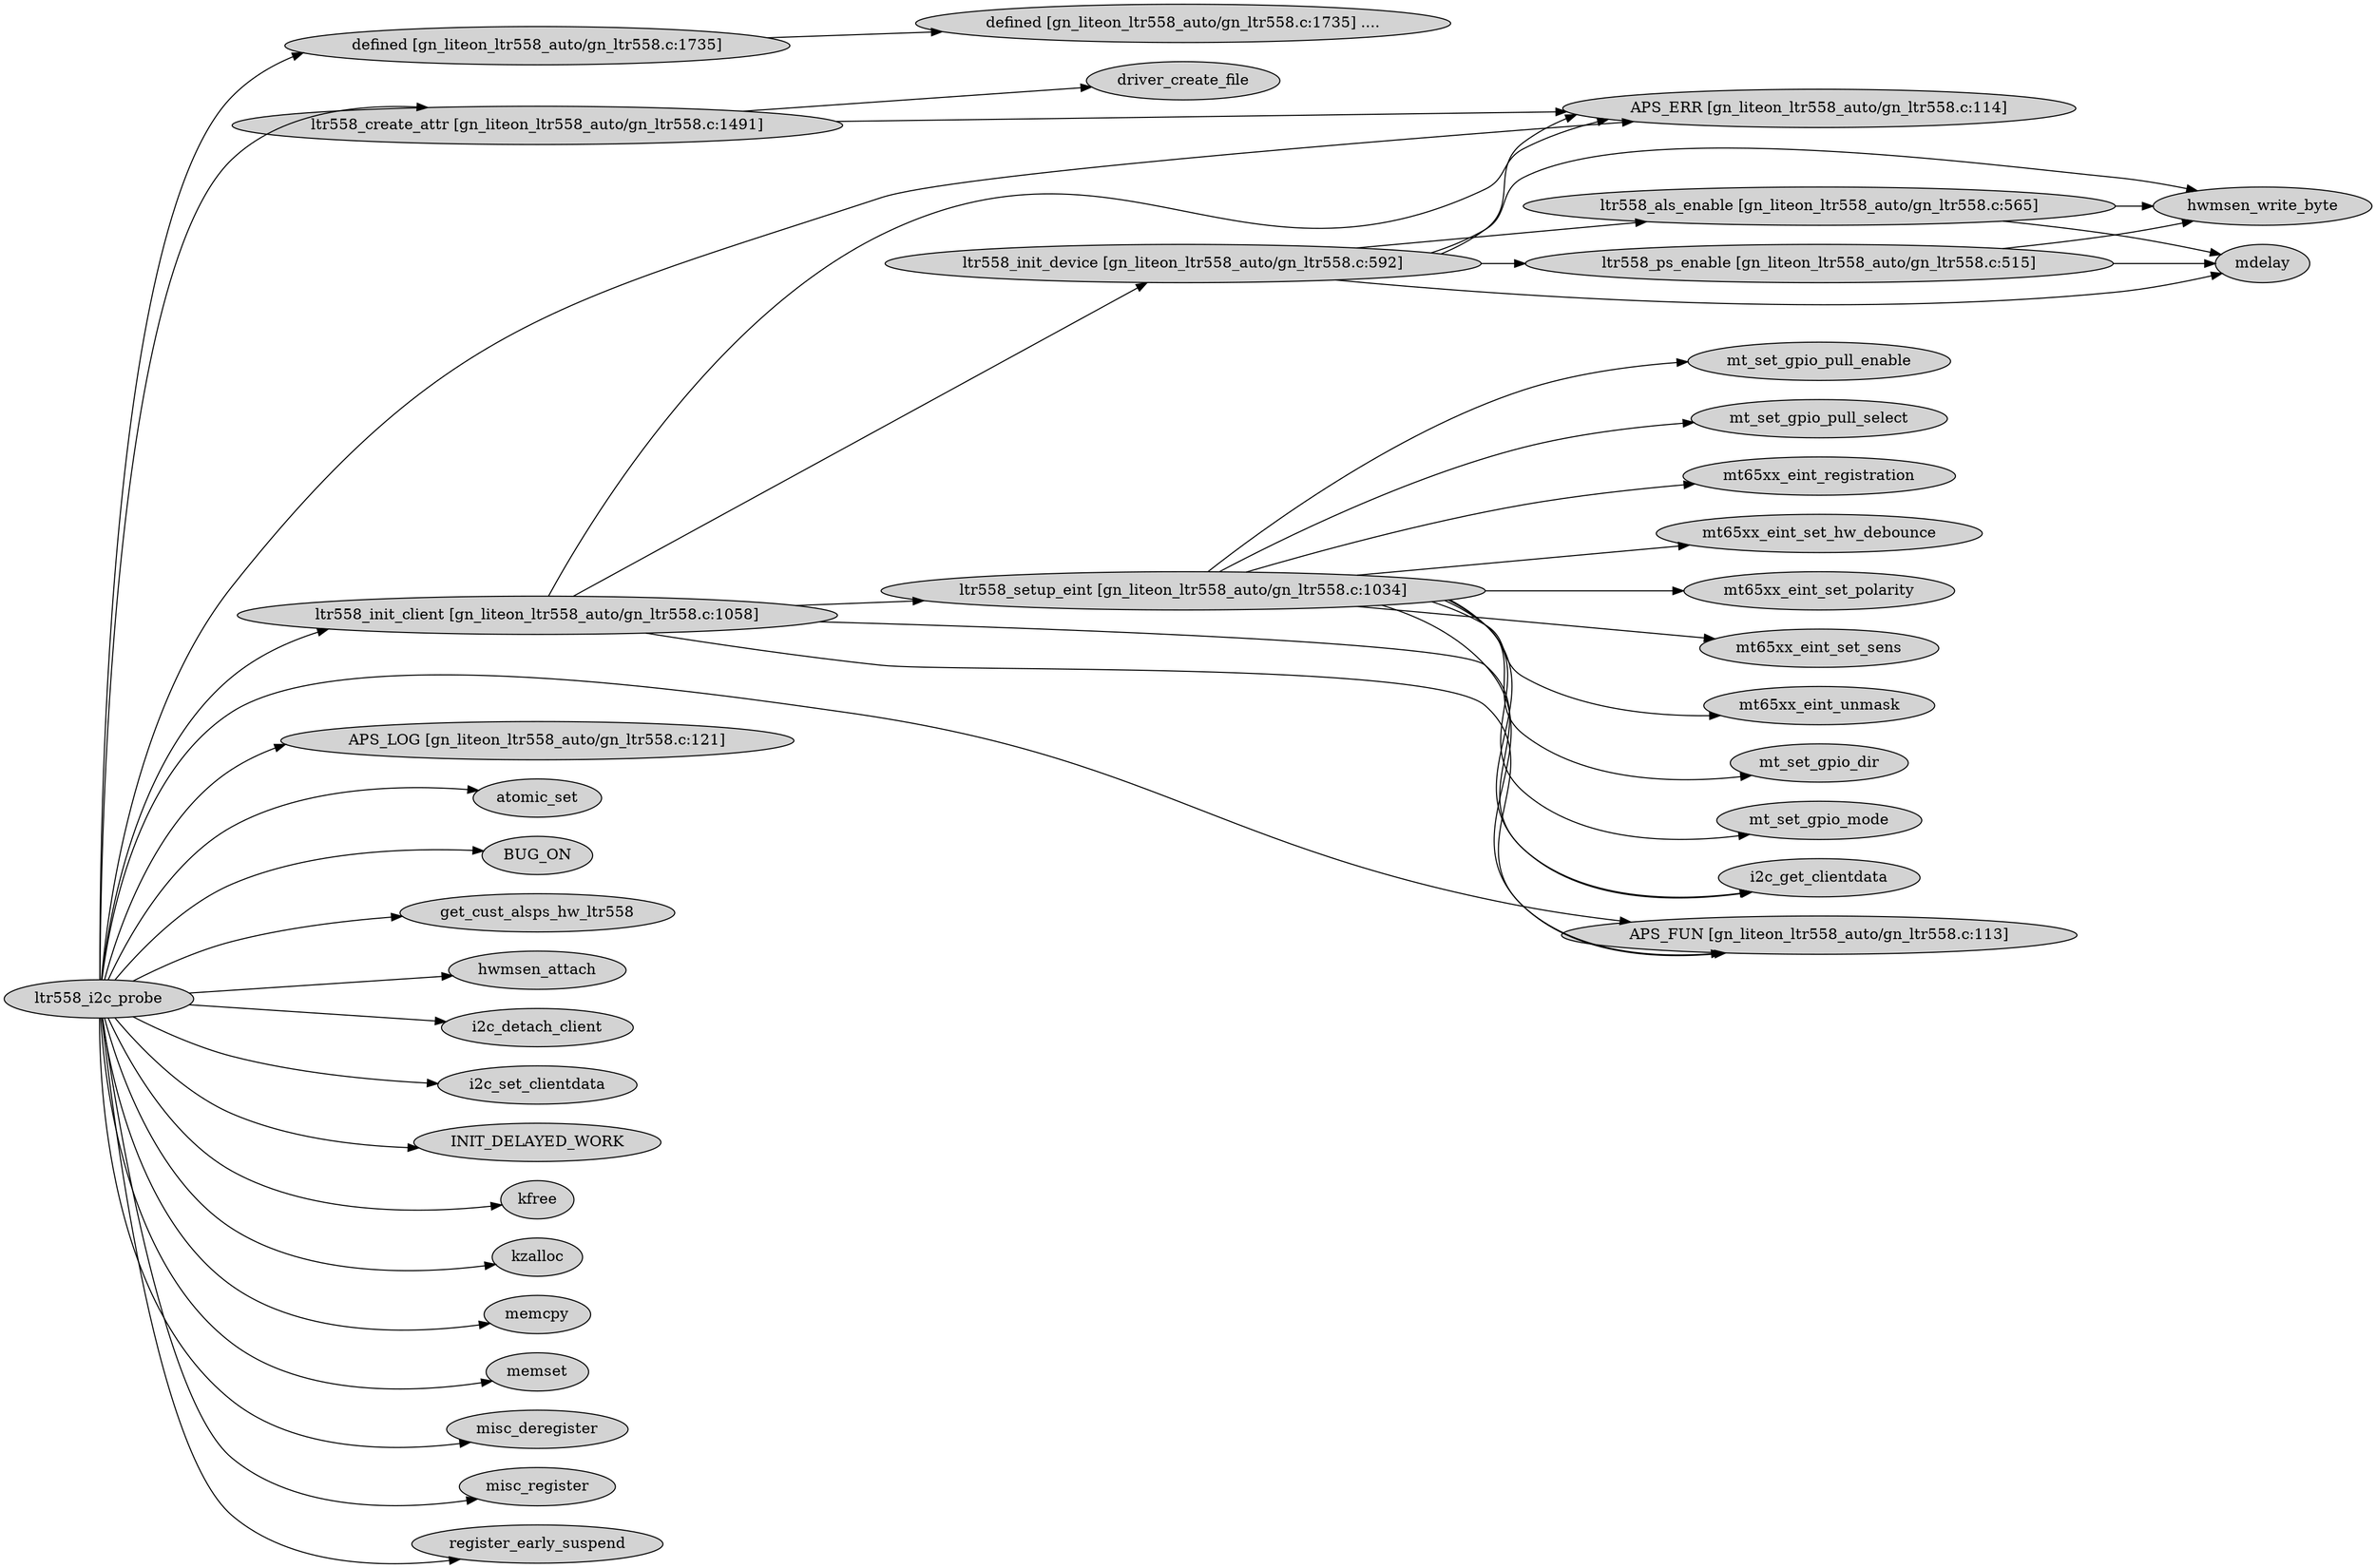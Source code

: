 digraph G{
	rankdir=LR;
	ratio=fill;
	node [style=filled]

	"defined [gn_liteon_ltr558_auto/gn_ltr558.c:1735]" -> "defined [gn_liteon_ltr558_auto/gn_ltr558.c:1735] ....";
	"ltr558_als_enable [gn_liteon_ltr558_auto/gn_ltr558.c:565]" -> "hwmsen_write_byte";
	"ltr558_als_enable [gn_liteon_ltr558_auto/gn_ltr558.c:565]" -> "mdelay";
	"ltr558_create_attr [gn_liteon_ltr558_auto/gn_ltr558.c:1491]" -> "APS_ERR [gn_liteon_ltr558_auto/gn_ltr558.c:114]";
	"ltr558_create_attr [gn_liteon_ltr558_auto/gn_ltr558.c:1491]" -> "driver_create_file";
	"ltr558_i2c_probe" -> "APS_ERR [gn_liteon_ltr558_auto/gn_ltr558.c:114]";
	"ltr558_i2c_probe" -> "APS_FUN [gn_liteon_ltr558_auto/gn_ltr558.c:113]";
	"ltr558_i2c_probe" -> "APS_LOG [gn_liteon_ltr558_auto/gn_ltr558.c:121]";
	"ltr558_i2c_probe" -> "atomic_set";
	"ltr558_i2c_probe" -> "BUG_ON";
	"ltr558_i2c_probe" -> "defined [gn_liteon_ltr558_auto/gn_ltr558.c:1735]";
	"ltr558_i2c_probe" -> "get_cust_alsps_hw_ltr558";
	"ltr558_i2c_probe" -> "hwmsen_attach";
	"ltr558_i2c_probe" -> "i2c_detach_client";
	"ltr558_i2c_probe" -> "i2c_set_clientdata";
	"ltr558_i2c_probe" -> "INIT_DELAYED_WORK";
	"ltr558_i2c_probe" -> "kfree";
	"ltr558_i2c_probe" -> "kzalloc";
	"ltr558_i2c_probe" -> "ltr558_create_attr [gn_liteon_ltr558_auto/gn_ltr558.c:1491]";
	"ltr558_i2c_probe" -> "ltr558_init_client [gn_liteon_ltr558_auto/gn_ltr558.c:1058]";
	"ltr558_i2c_probe" -> "memcpy";
	"ltr558_i2c_probe" -> "memset";
	"ltr558_i2c_probe" -> "misc_deregister";
	"ltr558_i2c_probe" -> "misc_register";
	"ltr558_i2c_probe" -> "register_early_suspend";
	"ltr558_init_client [gn_liteon_ltr558_auto/gn_ltr558.c:1058]" -> "APS_ERR [gn_liteon_ltr558_auto/gn_ltr558.c:114]";
	"ltr558_init_client [gn_liteon_ltr558_auto/gn_ltr558.c:1058]" -> "APS_FUN [gn_liteon_ltr558_auto/gn_ltr558.c:113]";
	"ltr558_init_client [gn_liteon_ltr558_auto/gn_ltr558.c:1058]" -> "i2c_get_clientdata";
	"ltr558_init_client [gn_liteon_ltr558_auto/gn_ltr558.c:1058]" -> "ltr558_init_device [gn_liteon_ltr558_auto/gn_ltr558.c:592]";
	"ltr558_init_client [gn_liteon_ltr558_auto/gn_ltr558.c:1058]" -> "ltr558_setup_eint [gn_liteon_ltr558_auto/gn_ltr558.c:1034]";
	"ltr558_init_device [gn_liteon_ltr558_auto/gn_ltr558.c:592]" -> "APS_ERR [gn_liteon_ltr558_auto/gn_ltr558.c:114]";
	"ltr558_init_device [gn_liteon_ltr558_auto/gn_ltr558.c:592]" -> "hwmsen_write_byte";
	"ltr558_init_device [gn_liteon_ltr558_auto/gn_ltr558.c:592]" -> "ltr558_als_enable [gn_liteon_ltr558_auto/gn_ltr558.c:565]";
	"ltr558_init_device [gn_liteon_ltr558_auto/gn_ltr558.c:592]" -> "ltr558_ps_enable [gn_liteon_ltr558_auto/gn_ltr558.c:515]";
	"ltr558_init_device [gn_liteon_ltr558_auto/gn_ltr558.c:592]" -> "mdelay";
	"ltr558_ps_enable [gn_liteon_ltr558_auto/gn_ltr558.c:515]" -> "hwmsen_write_byte";
	"ltr558_ps_enable [gn_liteon_ltr558_auto/gn_ltr558.c:515]" -> "mdelay";
	"ltr558_setup_eint [gn_liteon_ltr558_auto/gn_ltr558.c:1034]" -> "APS_FUN [gn_liteon_ltr558_auto/gn_ltr558.c:113]";
	"ltr558_setup_eint [gn_liteon_ltr558_auto/gn_ltr558.c:1034]" -> "i2c_get_clientdata";
	"ltr558_setup_eint [gn_liteon_ltr558_auto/gn_ltr558.c:1034]" -> "mt65xx_eint_registration";
	"ltr558_setup_eint [gn_liteon_ltr558_auto/gn_ltr558.c:1034]" -> "mt65xx_eint_set_hw_debounce";
	"ltr558_setup_eint [gn_liteon_ltr558_auto/gn_ltr558.c:1034]" -> "mt65xx_eint_set_polarity";
	"ltr558_setup_eint [gn_liteon_ltr558_auto/gn_ltr558.c:1034]" -> "mt65xx_eint_set_sens";
	"ltr558_setup_eint [gn_liteon_ltr558_auto/gn_ltr558.c:1034]" -> "mt65xx_eint_unmask";
	"ltr558_setup_eint [gn_liteon_ltr558_auto/gn_ltr558.c:1034]" -> "mt_set_gpio_dir";
	"ltr558_setup_eint [gn_liteon_ltr558_auto/gn_ltr558.c:1034]" -> "mt_set_gpio_mode";
	"ltr558_setup_eint [gn_liteon_ltr558_auto/gn_ltr558.c:1034]" -> "mt_set_gpio_pull_enable";
	"ltr558_setup_eint [gn_liteon_ltr558_auto/gn_ltr558.c:1034]" -> "mt_set_gpio_pull_select";
}
